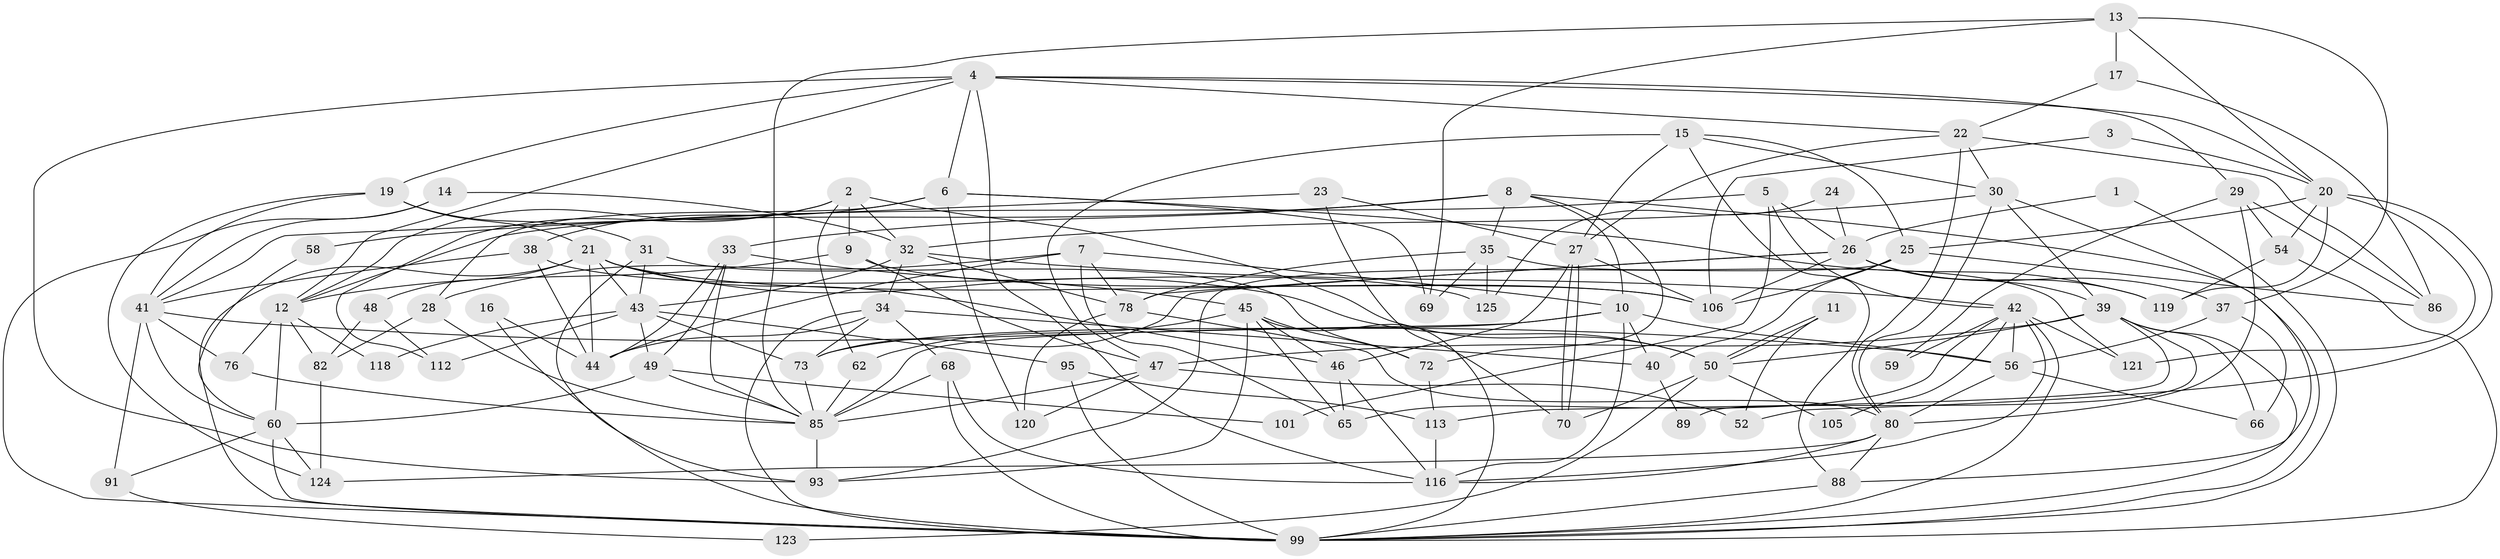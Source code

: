 // original degree distribution, {2: 0.10852713178294573, 4: 0.23255813953488372, 7: 0.06201550387596899, 3: 0.34108527131782945, 5: 0.17054263565891473, 6: 0.07751937984496124, 10: 0.007751937984496124}
// Generated by graph-tools (version 1.1) at 2025/41/03/06/25 10:41:54]
// undirected, 87 vertices, 213 edges
graph export_dot {
graph [start="1"]
  node [color=gray90,style=filled];
  1;
  2 [super="+81"];
  3;
  4 [super="+36"];
  5;
  6 [super="+55"];
  7 [super="+128"];
  8 [super="+74"];
  9;
  10 [super="+97"];
  11;
  12 [super="+18"];
  13 [super="+71"];
  14;
  15 [super="+111"];
  16;
  17;
  19 [super="+90"];
  20 [super="+64"];
  21 [super="+53"];
  22 [super="+61"];
  23;
  24;
  25 [super="+114"];
  26 [super="+79"];
  27 [super="+122"];
  28;
  29;
  30 [super="+51"];
  31;
  32 [super="+110"];
  33 [super="+104"];
  34 [super="+63"];
  35 [super="+94"];
  37;
  38 [super="+98"];
  39 [super="+115"];
  40 [super="+84"];
  41 [super="+77"];
  42 [super="+96"];
  43 [super="+117"];
  44 [super="+57"];
  45 [super="+102"];
  46;
  47 [super="+87"];
  48;
  49 [super="+100"];
  50 [super="+67"];
  52;
  54;
  56 [super="+83"];
  58;
  59;
  60 [super="+75"];
  62;
  65;
  66;
  68 [super="+92"];
  69;
  70;
  72;
  73;
  76;
  78;
  80 [super="+126"];
  82 [super="+129"];
  85 [super="+108"];
  86 [super="+109"];
  88;
  89;
  91;
  93 [super="+103"];
  95;
  99 [super="+107"];
  101;
  105;
  106 [super="+127"];
  112;
  113;
  116;
  118;
  119;
  120;
  121;
  123;
  124;
  125;
  1 -- 99;
  1 -- 26;
  2 -- 9;
  2 -- 50;
  2 -- 32;
  2 -- 112;
  2 -- 62;
  2 -- 12;
  3 -- 20;
  3 -- 106;
  4 -- 29;
  4 -- 116;
  4 -- 6;
  4 -- 22;
  4 -- 19;
  4 -- 20;
  4 -- 12;
  4 -- 93;
  5 -- 42;
  5 -- 101;
  5 -- 26;
  5 -- 12;
  6 -- 119;
  6 -- 69;
  6 -- 120;
  6 -- 28;
  6 -- 38;
  7 -- 28;
  7 -- 44;
  7 -- 10;
  7 -- 65;
  7 -- 78;
  8 -- 72;
  8 -- 33;
  8 -- 35;
  8 -- 58;
  8 -- 99;
  8 -- 10;
  9 -- 12;
  9 -- 106;
  9 -- 47;
  10 -- 56;
  10 -- 116;
  10 -- 73;
  10 -- 85;
  10 -- 40;
  11 -- 50;
  11 -- 50;
  11 -- 52;
  12 -- 82;
  12 -- 60;
  12 -- 118;
  12 -- 76;
  13 -- 17;
  13 -- 85;
  13 -- 20;
  13 -- 37;
  13 -- 69;
  14 -- 41;
  14 -- 99;
  14 -- 32;
  15 -- 88;
  15 -- 27;
  15 -- 25;
  15 -- 47;
  15 -- 30;
  16 -- 44;
  16 -- 99;
  17 -- 22;
  17 -- 86;
  19 -- 124;
  19 -- 21;
  19 -- 31;
  19 -- 41;
  20 -- 52;
  20 -- 54;
  20 -- 119;
  20 -- 121;
  20 -- 25;
  21 -- 44;
  21 -- 43;
  21 -- 50;
  21 -- 99;
  21 -- 106;
  21 -- 48;
  21 -- 46;
  22 -- 27;
  22 -- 80;
  22 -- 86;
  22 -- 30;
  23 -- 27;
  23 -- 70;
  23 -- 41;
  24 -- 125;
  24 -- 26;
  25 -- 93;
  25 -- 86;
  25 -- 40;
  25 -- 106;
  26 -- 78;
  26 -- 73;
  26 -- 39;
  26 -- 106;
  26 -- 37;
  26 -- 119;
  27 -- 70;
  27 -- 70;
  27 -- 46;
  27 -- 106;
  28 -- 85;
  28 -- 82;
  29 -- 54;
  29 -- 80;
  29 -- 59;
  29 -- 86;
  30 -- 39;
  30 -- 32;
  30 -- 80;
  30 -- 88;
  31 -- 43;
  31 -- 72;
  31 -- 93;
  32 -- 42;
  32 -- 34;
  32 -- 43;
  32 -- 78;
  33 -- 49;
  33 -- 85;
  33 -- 45;
  33 -- 44;
  34 -- 99;
  34 -- 73;
  34 -- 40;
  34 -- 44;
  34 -- 68;
  35 -- 125;
  35 -- 121;
  35 -- 69;
  35 -- 78;
  37 -- 66;
  37 -- 56;
  38 -- 125;
  38 -- 41;
  38 -- 44;
  39 -- 89;
  39 -- 113;
  39 -- 66;
  39 -- 99;
  39 -- 50;
  39 -- 47;
  40 -- 89;
  41 -- 76;
  41 -- 91;
  41 -- 60;
  41 -- 56;
  42 -- 116;
  42 -- 99;
  42 -- 65;
  42 -- 121;
  42 -- 105;
  42 -- 59;
  42 -- 56;
  43 -- 95;
  43 -- 112;
  43 -- 49;
  43 -- 118;
  43 -- 73;
  45 -- 62;
  45 -- 72;
  45 -- 99;
  45 -- 65;
  45 -- 46;
  45 -- 93;
  46 -- 65;
  46 -- 116;
  47 -- 120;
  47 -- 85;
  47 -- 52;
  48 -- 112;
  48 -- 82;
  49 -- 101;
  49 -- 60;
  49 -- 85;
  50 -- 105;
  50 -- 123;
  50 -- 70;
  54 -- 99;
  54 -- 119;
  56 -- 80;
  56 -- 66;
  58 -- 60;
  60 -- 99;
  60 -- 124;
  60 -- 91;
  62 -- 85;
  68 -- 116;
  68 -- 99;
  68 -- 85;
  72 -- 113;
  73 -- 85;
  76 -- 85;
  78 -- 80;
  78 -- 120;
  80 -- 116;
  80 -- 88;
  80 -- 124;
  82 -- 124;
  85 -- 93;
  88 -- 99;
  91 -- 123;
  95 -- 99;
  95 -- 113;
  113 -- 116;
}
